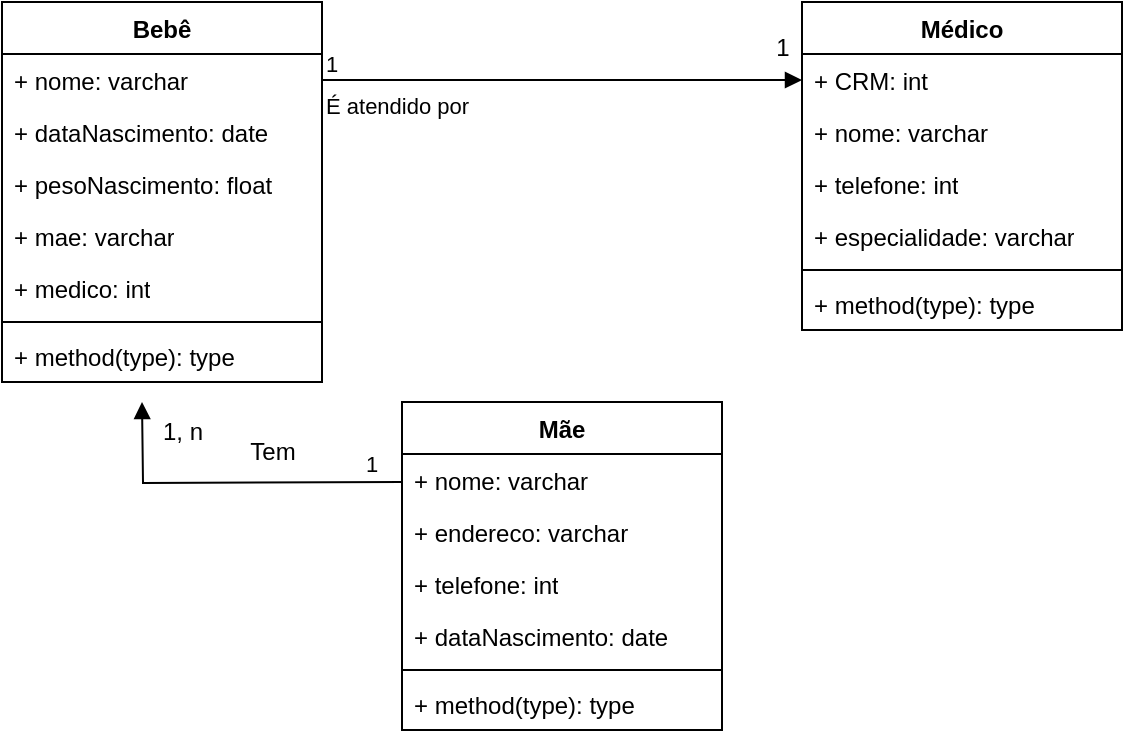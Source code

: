 <mxfile version="21.6.9" type="github">
  <diagram name="Página-1" id="MKT7LR6cxbP7mRmOcsSQ">
    <mxGraphModel dx="1195" dy="652" grid="1" gridSize="10" guides="1" tooltips="1" connect="1" arrows="1" fold="1" page="1" pageScale="1" pageWidth="827" pageHeight="1169" math="0" shadow="0">
      <root>
        <mxCell id="0" />
        <mxCell id="1" parent="0" />
        <mxCell id="AE6Wa3ChTbL-uQgYB3lj-1" value="Bebê" style="swimlane;fontStyle=1;align=center;verticalAlign=top;childLayout=stackLayout;horizontal=1;startSize=26;horizontalStack=0;resizeParent=1;resizeParentMax=0;resizeLast=0;collapsible=1;marginBottom=0;whiteSpace=wrap;html=1;" parent="1" vertex="1">
          <mxGeometry x="120" y="80" width="160" height="190" as="geometry" />
        </mxCell>
        <mxCell id="AE6Wa3ChTbL-uQgYB3lj-2" value="+ nome: varchar" style="text;strokeColor=none;fillColor=none;align=left;verticalAlign=top;spacingLeft=4;spacingRight=4;overflow=hidden;rotatable=0;points=[[0,0.5],[1,0.5]];portConstraint=eastwest;whiteSpace=wrap;html=1;" parent="AE6Wa3ChTbL-uQgYB3lj-1" vertex="1">
          <mxGeometry y="26" width="160" height="26" as="geometry" />
        </mxCell>
        <mxCell id="AE6Wa3ChTbL-uQgYB3lj-5" value="+ dataNascimento: date&lt;br&gt;" style="text;strokeColor=none;fillColor=none;align=left;verticalAlign=top;spacingLeft=4;spacingRight=4;overflow=hidden;rotatable=0;points=[[0,0.5],[1,0.5]];portConstraint=eastwest;whiteSpace=wrap;html=1;" parent="AE6Wa3ChTbL-uQgYB3lj-1" vertex="1">
          <mxGeometry y="52" width="160" height="26" as="geometry" />
        </mxCell>
        <mxCell id="AE6Wa3ChTbL-uQgYB3lj-6" value="+ pesoNascimento: float" style="text;strokeColor=none;fillColor=none;align=left;verticalAlign=top;spacingLeft=4;spacingRight=4;overflow=hidden;rotatable=0;points=[[0,0.5],[1,0.5]];portConstraint=eastwest;whiteSpace=wrap;html=1;" parent="AE6Wa3ChTbL-uQgYB3lj-1" vertex="1">
          <mxGeometry y="78" width="160" height="26" as="geometry" />
        </mxCell>
        <mxCell id="AE6Wa3ChTbL-uQgYB3lj-7" value="+ mae: varchar" style="text;strokeColor=none;fillColor=none;align=left;verticalAlign=top;spacingLeft=4;spacingRight=4;overflow=hidden;rotatable=0;points=[[0,0.5],[1,0.5]];portConstraint=eastwest;whiteSpace=wrap;html=1;" parent="AE6Wa3ChTbL-uQgYB3lj-1" vertex="1">
          <mxGeometry y="104" width="160" height="26" as="geometry" />
        </mxCell>
        <mxCell id="AE6Wa3ChTbL-uQgYB3lj-8" value="+ medico: int" style="text;strokeColor=none;fillColor=none;align=left;verticalAlign=top;spacingLeft=4;spacingRight=4;overflow=hidden;rotatable=0;points=[[0,0.5],[1,0.5]];portConstraint=eastwest;whiteSpace=wrap;html=1;" parent="AE6Wa3ChTbL-uQgYB3lj-1" vertex="1">
          <mxGeometry y="130" width="160" height="26" as="geometry" />
        </mxCell>
        <mxCell id="AE6Wa3ChTbL-uQgYB3lj-3" value="" style="line;strokeWidth=1;fillColor=none;align=left;verticalAlign=middle;spacingTop=-1;spacingLeft=3;spacingRight=3;rotatable=0;labelPosition=right;points=[];portConstraint=eastwest;strokeColor=inherit;" parent="AE6Wa3ChTbL-uQgYB3lj-1" vertex="1">
          <mxGeometry y="156" width="160" height="8" as="geometry" />
        </mxCell>
        <mxCell id="AE6Wa3ChTbL-uQgYB3lj-4" value="+ method(type): type" style="text;strokeColor=none;fillColor=none;align=left;verticalAlign=top;spacingLeft=4;spacingRight=4;overflow=hidden;rotatable=0;points=[[0,0.5],[1,0.5]];portConstraint=eastwest;whiteSpace=wrap;html=1;" parent="AE6Wa3ChTbL-uQgYB3lj-1" vertex="1">
          <mxGeometry y="164" width="160" height="26" as="geometry" />
        </mxCell>
        <mxCell id="AE6Wa3ChTbL-uQgYB3lj-9" value="Mãe" style="swimlane;fontStyle=1;align=center;verticalAlign=top;childLayout=stackLayout;horizontal=1;startSize=26;horizontalStack=0;resizeParent=1;resizeParentMax=0;resizeLast=0;collapsible=1;marginBottom=0;whiteSpace=wrap;html=1;" parent="1" vertex="1">
          <mxGeometry x="320" y="280" width="160" height="164" as="geometry" />
        </mxCell>
        <mxCell id="AE6Wa3ChTbL-uQgYB3lj-10" value="+ nome: varchar" style="text;strokeColor=none;fillColor=none;align=left;verticalAlign=top;spacingLeft=4;spacingRight=4;overflow=hidden;rotatable=0;points=[[0,0.5],[1,0.5]];portConstraint=eastwest;whiteSpace=wrap;html=1;" parent="AE6Wa3ChTbL-uQgYB3lj-9" vertex="1">
          <mxGeometry y="26" width="160" height="26" as="geometry" />
        </mxCell>
        <mxCell id="AE6Wa3ChTbL-uQgYB3lj-14" value="+ endereco: varchar" style="text;strokeColor=none;fillColor=none;align=left;verticalAlign=top;spacingLeft=4;spacingRight=4;overflow=hidden;rotatable=0;points=[[0,0.5],[1,0.5]];portConstraint=eastwest;whiteSpace=wrap;html=1;" parent="AE6Wa3ChTbL-uQgYB3lj-9" vertex="1">
          <mxGeometry y="52" width="160" height="26" as="geometry" />
        </mxCell>
        <mxCell id="AE6Wa3ChTbL-uQgYB3lj-15" value="+ telefone: int" style="text;strokeColor=none;fillColor=none;align=left;verticalAlign=top;spacingLeft=4;spacingRight=4;overflow=hidden;rotatable=0;points=[[0,0.5],[1,0.5]];portConstraint=eastwest;whiteSpace=wrap;html=1;" parent="AE6Wa3ChTbL-uQgYB3lj-9" vertex="1">
          <mxGeometry y="78" width="160" height="26" as="geometry" />
        </mxCell>
        <mxCell id="AE6Wa3ChTbL-uQgYB3lj-16" value="+ dataNascimento: date" style="text;strokeColor=none;fillColor=none;align=left;verticalAlign=top;spacingLeft=4;spacingRight=4;overflow=hidden;rotatable=0;points=[[0,0.5],[1,0.5]];portConstraint=eastwest;whiteSpace=wrap;html=1;" parent="AE6Wa3ChTbL-uQgYB3lj-9" vertex="1">
          <mxGeometry y="104" width="160" height="26" as="geometry" />
        </mxCell>
        <mxCell id="AE6Wa3ChTbL-uQgYB3lj-11" value="" style="line;strokeWidth=1;fillColor=none;align=left;verticalAlign=middle;spacingTop=-1;spacingLeft=3;spacingRight=3;rotatable=0;labelPosition=right;points=[];portConstraint=eastwest;strokeColor=inherit;" parent="AE6Wa3ChTbL-uQgYB3lj-9" vertex="1">
          <mxGeometry y="130" width="160" height="8" as="geometry" />
        </mxCell>
        <mxCell id="AE6Wa3ChTbL-uQgYB3lj-12" value="+ method(type): type" style="text;strokeColor=none;fillColor=none;align=left;verticalAlign=top;spacingLeft=4;spacingRight=4;overflow=hidden;rotatable=0;points=[[0,0.5],[1,0.5]];portConstraint=eastwest;whiteSpace=wrap;html=1;" parent="AE6Wa3ChTbL-uQgYB3lj-9" vertex="1">
          <mxGeometry y="138" width="160" height="26" as="geometry" />
        </mxCell>
        <mxCell id="AE6Wa3ChTbL-uQgYB3lj-17" value="Médico" style="swimlane;fontStyle=1;align=center;verticalAlign=top;childLayout=stackLayout;horizontal=1;startSize=26;horizontalStack=0;resizeParent=1;resizeParentMax=0;resizeLast=0;collapsible=1;marginBottom=0;whiteSpace=wrap;html=1;" parent="1" vertex="1">
          <mxGeometry x="520" y="80" width="160" height="164" as="geometry" />
        </mxCell>
        <mxCell id="AE6Wa3ChTbL-uQgYB3lj-18" value="+ CRM: int" style="text;strokeColor=none;fillColor=none;align=left;verticalAlign=top;spacingLeft=4;spacingRight=4;overflow=hidden;rotatable=0;points=[[0,0.5],[1,0.5]];portConstraint=eastwest;whiteSpace=wrap;html=1;" parent="AE6Wa3ChTbL-uQgYB3lj-17" vertex="1">
          <mxGeometry y="26" width="160" height="26" as="geometry" />
        </mxCell>
        <mxCell id="AE6Wa3ChTbL-uQgYB3lj-21" value="+ nome: varchar" style="text;strokeColor=none;fillColor=none;align=left;verticalAlign=top;spacingLeft=4;spacingRight=4;overflow=hidden;rotatable=0;points=[[0,0.5],[1,0.5]];portConstraint=eastwest;whiteSpace=wrap;html=1;" parent="AE6Wa3ChTbL-uQgYB3lj-17" vertex="1">
          <mxGeometry y="52" width="160" height="26" as="geometry" />
        </mxCell>
        <mxCell id="AE6Wa3ChTbL-uQgYB3lj-22" value="+ telefone: int" style="text;strokeColor=none;fillColor=none;align=left;verticalAlign=top;spacingLeft=4;spacingRight=4;overflow=hidden;rotatable=0;points=[[0,0.5],[1,0.5]];portConstraint=eastwest;whiteSpace=wrap;html=1;" parent="AE6Wa3ChTbL-uQgYB3lj-17" vertex="1">
          <mxGeometry y="78" width="160" height="26" as="geometry" />
        </mxCell>
        <mxCell id="AE6Wa3ChTbL-uQgYB3lj-23" value="+ especialidade: varchar" style="text;strokeColor=none;fillColor=none;align=left;verticalAlign=top;spacingLeft=4;spacingRight=4;overflow=hidden;rotatable=0;points=[[0,0.5],[1,0.5]];portConstraint=eastwest;whiteSpace=wrap;html=1;" parent="AE6Wa3ChTbL-uQgYB3lj-17" vertex="1">
          <mxGeometry y="104" width="160" height="26" as="geometry" />
        </mxCell>
        <mxCell id="AE6Wa3ChTbL-uQgYB3lj-19" value="" style="line;strokeWidth=1;fillColor=none;align=left;verticalAlign=middle;spacingTop=-1;spacingLeft=3;spacingRight=3;rotatable=0;labelPosition=right;points=[];portConstraint=eastwest;strokeColor=inherit;" parent="AE6Wa3ChTbL-uQgYB3lj-17" vertex="1">
          <mxGeometry y="130" width="160" height="8" as="geometry" />
        </mxCell>
        <mxCell id="AE6Wa3ChTbL-uQgYB3lj-20" value="+ method(type): type" style="text;strokeColor=none;fillColor=none;align=left;verticalAlign=top;spacingLeft=4;spacingRight=4;overflow=hidden;rotatable=0;points=[[0,0.5],[1,0.5]];portConstraint=eastwest;whiteSpace=wrap;html=1;" parent="AE6Wa3ChTbL-uQgYB3lj-17" vertex="1">
          <mxGeometry y="138" width="160" height="26" as="geometry" />
        </mxCell>
        <mxCell id="AE6Wa3ChTbL-uQgYB3lj-24" value="É atendido por" style="endArrow=block;endFill=1;html=1;edgeStyle=orthogonalEdgeStyle;align=left;verticalAlign=top;rounded=0;entryX=0;entryY=0.5;entryDx=0;entryDy=0;exitX=1;exitY=0.5;exitDx=0;exitDy=0;" parent="1" source="AE6Wa3ChTbL-uQgYB3lj-2" target="AE6Wa3ChTbL-uQgYB3lj-18" edge="1">
          <mxGeometry x="-1" relative="1" as="geometry">
            <mxPoint x="290" y="120" as="sourcePoint" />
            <mxPoint x="430" y="100" as="targetPoint" />
          </mxGeometry>
        </mxCell>
        <mxCell id="AE6Wa3ChTbL-uQgYB3lj-25" value="1" style="edgeLabel;resizable=0;html=1;align=left;verticalAlign=bottom;" parent="AE6Wa3ChTbL-uQgYB3lj-24" connectable="0" vertex="1">
          <mxGeometry x="-1" relative="1" as="geometry" />
        </mxCell>
        <mxCell id="AE6Wa3ChTbL-uQgYB3lj-26" value="1" style="text;html=1;align=center;verticalAlign=middle;resizable=0;points=[];autosize=1;strokeColor=none;fillColor=none;" parent="1" vertex="1">
          <mxGeometry x="495" y="88" width="30" height="30" as="geometry" />
        </mxCell>
        <mxCell id="QSUQL0QuFOxF4aN8pQJT-4" value="Tem" style="text;html=1;align=center;verticalAlign=middle;resizable=0;points=[];autosize=1;strokeColor=none;fillColor=none;" vertex="1" parent="1">
          <mxGeometry x="230" y="290" width="50" height="30" as="geometry" />
        </mxCell>
        <mxCell id="QSUQL0QuFOxF4aN8pQJT-5" value="1, n" style="text;html=1;align=center;verticalAlign=middle;resizable=0;points=[];autosize=1;strokeColor=none;fillColor=none;" vertex="1" parent="1">
          <mxGeometry x="190" y="280" width="40" height="30" as="geometry" />
        </mxCell>
        <mxCell id="QSUQL0QuFOxF4aN8pQJT-2" value="" style="endArrow=block;endFill=1;html=1;edgeStyle=orthogonalEdgeStyle;align=left;verticalAlign=top;rounded=0;" edge="1" parent="1">
          <mxGeometry x="-1" relative="1" as="geometry">
            <mxPoint x="320" y="320" as="sourcePoint" />
            <mxPoint x="190" y="280" as="targetPoint" />
          </mxGeometry>
        </mxCell>
        <mxCell id="QSUQL0QuFOxF4aN8pQJT-3" value="1" style="edgeLabel;resizable=0;html=1;align=left;verticalAlign=bottom;" connectable="0" vertex="1" parent="QSUQL0QuFOxF4aN8pQJT-2">
          <mxGeometry x="-1" relative="1" as="geometry">
            <mxPoint x="-20" y="-1" as="offset" />
          </mxGeometry>
        </mxCell>
      </root>
    </mxGraphModel>
  </diagram>
</mxfile>
